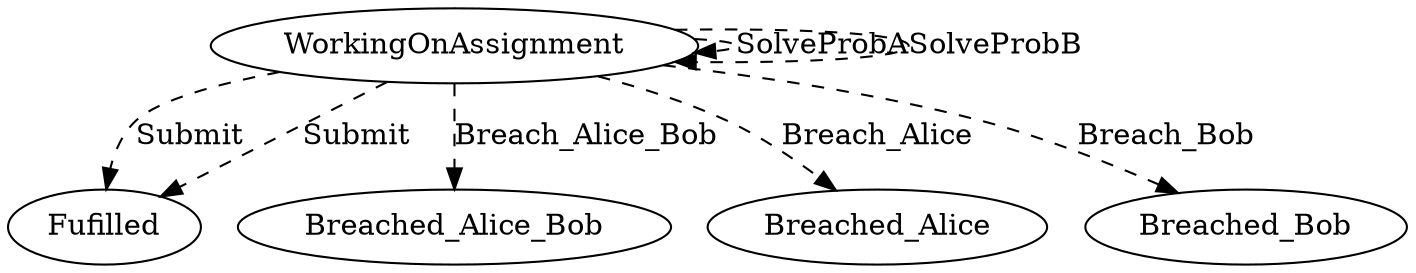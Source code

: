 // THIS IS A GENERATED FILE. DO NOT EDIT.

digraph partner_assignment_demonstrating_relievable_obligations_via_permissions {    
    Fulfilled[label=Fufilled];
    WorkingOnAssignment[label=WorkingOnAssignment]
        
    
         
    
    
    
    
    WorkingOnAssignment -> Fulfilled [style=dashed,label=Submit];
	WorkingOnAssignment -> Fulfilled [style=dashed,label=Submit];
	WorkingOnAssignment -> Breached_Alice_Bob [style=dashed,label=Breach_Alice_Bob];
	WorkingOnAssignment -> Breached_Alice [style=dashed,label=Breach_Alice];
	WorkingOnAssignment -> Breached_Bob [style=dashed,label=Breach_Bob];
	     
    
    WorkingOnAssignment -> WorkingOnAssignment [style=dashed,label=SolveProbA];
	WorkingOnAssignment -> WorkingOnAssignment [style=dashed,label=SolveProbB];
	   
}